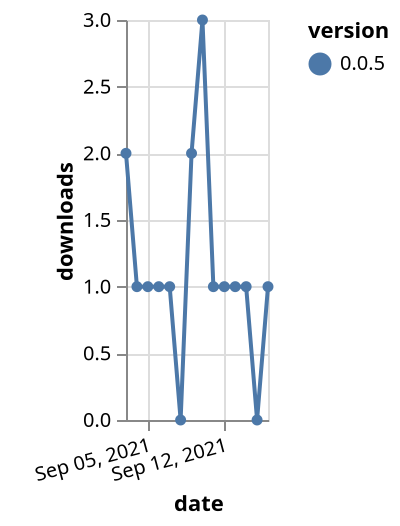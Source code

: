 {"$schema": "https://vega.github.io/schema/vega-lite/v5.json", "description": "A simple bar chart with embedded data.", "data": {"values": [{"date": "2021-09-03", "total": 49, "delta": 2, "version": "0.0.5"}, {"date": "2021-09-04", "total": 50, "delta": 1, "version": "0.0.5"}, {"date": "2021-09-05", "total": 51, "delta": 1, "version": "0.0.5"}, {"date": "2021-09-06", "total": 52, "delta": 1, "version": "0.0.5"}, {"date": "2021-09-07", "total": 53, "delta": 1, "version": "0.0.5"}, {"date": "2021-09-08", "total": 53, "delta": 0, "version": "0.0.5"}, {"date": "2021-09-09", "total": 55, "delta": 2, "version": "0.0.5"}, {"date": "2021-09-10", "total": 58, "delta": 3, "version": "0.0.5"}, {"date": "2021-09-11", "total": 59, "delta": 1, "version": "0.0.5"}, {"date": "2021-09-12", "total": 60, "delta": 1, "version": "0.0.5"}, {"date": "2021-09-13", "total": 61, "delta": 1, "version": "0.0.5"}, {"date": "2021-09-14", "total": 62, "delta": 1, "version": "0.0.5"}, {"date": "2021-09-15", "total": 62, "delta": 0, "version": "0.0.5"}, {"date": "2021-09-16", "total": 63, "delta": 1, "version": "0.0.5"}]}, "width": "container", "mark": {"type": "line", "point": {"filled": true}}, "encoding": {"x": {"field": "date", "type": "temporal", "timeUnit": "yearmonthdate", "title": "date", "axis": {"labelAngle": -15}}, "y": {"field": "delta", "type": "quantitative", "title": "downloads"}, "color": {"field": "version", "type": "nominal"}, "tooltip": {"field": "delta"}}}